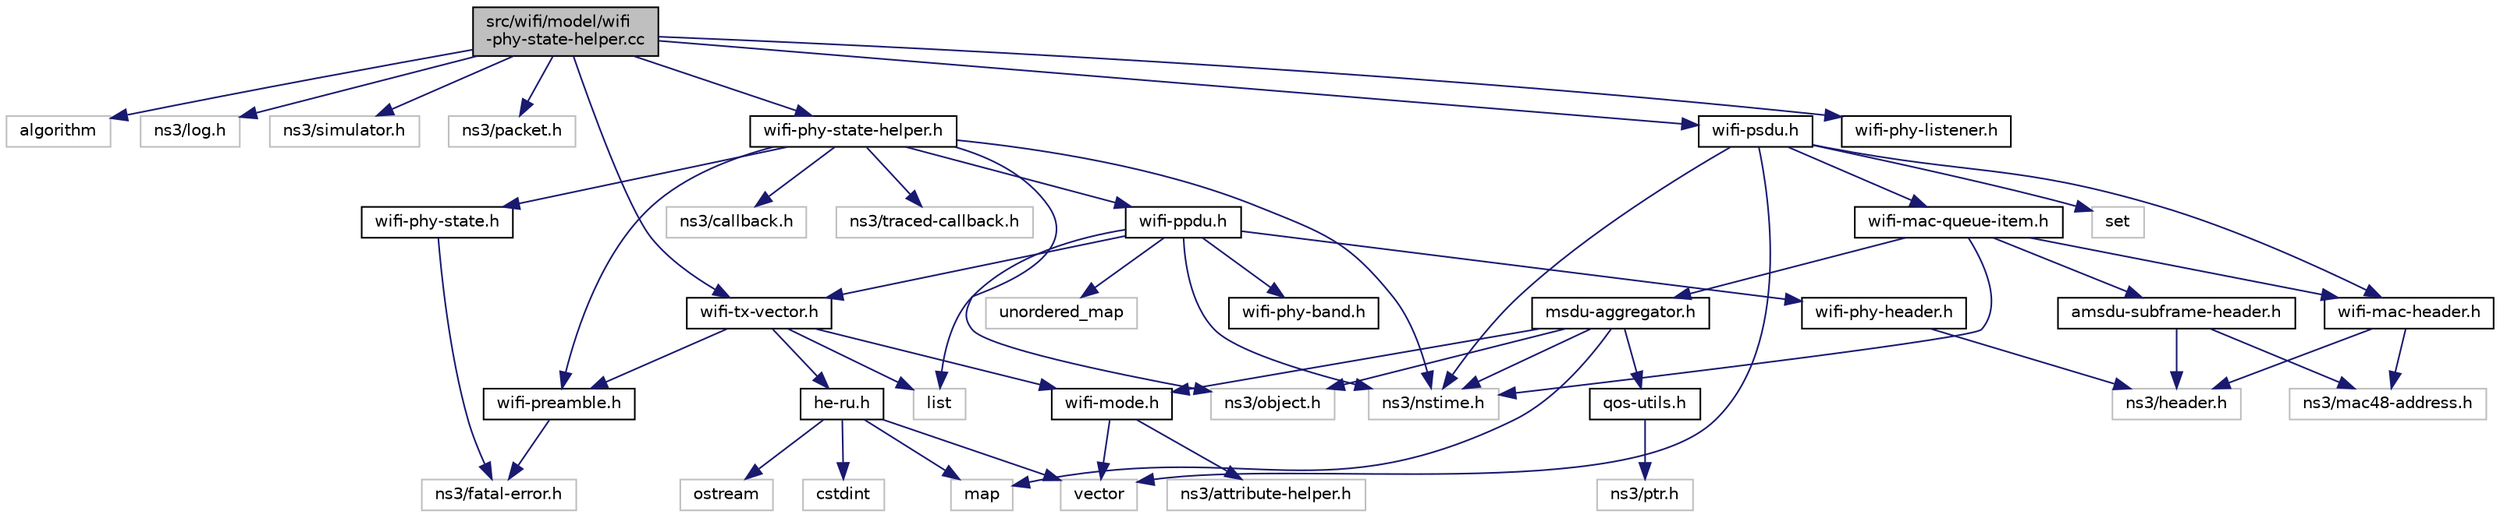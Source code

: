 digraph "src/wifi/model/wifi-phy-state-helper.cc"
{
 // LATEX_PDF_SIZE
  edge [fontname="Helvetica",fontsize="10",labelfontname="Helvetica",labelfontsize="10"];
  node [fontname="Helvetica",fontsize="10",shape=record];
  Node1 [label="src/wifi/model/wifi\l-phy-state-helper.cc",height=0.2,width=0.4,color="black", fillcolor="grey75", style="filled", fontcolor="black",tooltip=" "];
  Node1 -> Node2 [color="midnightblue",fontsize="10",style="solid",fontname="Helvetica"];
  Node2 [label="algorithm",height=0.2,width=0.4,color="grey75", fillcolor="white", style="filled",tooltip=" "];
  Node1 -> Node3 [color="midnightblue",fontsize="10",style="solid",fontname="Helvetica"];
  Node3 [label="ns3/log.h",height=0.2,width=0.4,color="grey75", fillcolor="white", style="filled",tooltip=" "];
  Node1 -> Node4 [color="midnightblue",fontsize="10",style="solid",fontname="Helvetica"];
  Node4 [label="ns3/simulator.h",height=0.2,width=0.4,color="grey75", fillcolor="white", style="filled",tooltip=" "];
  Node1 -> Node5 [color="midnightblue",fontsize="10",style="solid",fontname="Helvetica"];
  Node5 [label="ns3/packet.h",height=0.2,width=0.4,color="grey75", fillcolor="white", style="filled",tooltip=" "];
  Node1 -> Node6 [color="midnightblue",fontsize="10",style="solid",fontname="Helvetica"];
  Node6 [label="wifi-phy-state-helper.h",height=0.2,width=0.4,color="black", fillcolor="white", style="filled",URL="$wifi-phy-state-helper_8h.html",tooltip=" "];
  Node6 -> Node7 [color="midnightblue",fontsize="10",style="solid",fontname="Helvetica"];
  Node7 [label="ns3/object.h",height=0.2,width=0.4,color="grey75", fillcolor="white", style="filled",tooltip=" "];
  Node6 -> Node8 [color="midnightblue",fontsize="10",style="solid",fontname="Helvetica"];
  Node8 [label="ns3/callback.h",height=0.2,width=0.4,color="grey75", fillcolor="white", style="filled",tooltip=" "];
  Node6 -> Node9 [color="midnightblue",fontsize="10",style="solid",fontname="Helvetica"];
  Node9 [label="ns3/traced-callback.h",height=0.2,width=0.4,color="grey75", fillcolor="white", style="filled",tooltip=" "];
  Node6 -> Node10 [color="midnightblue",fontsize="10",style="solid",fontname="Helvetica"];
  Node10 [label="ns3/nstime.h",height=0.2,width=0.4,color="grey75", fillcolor="white", style="filled",tooltip=" "];
  Node6 -> Node11 [color="midnightblue",fontsize="10",style="solid",fontname="Helvetica"];
  Node11 [label="wifi-phy-state.h",height=0.2,width=0.4,color="black", fillcolor="white", style="filled",URL="$wifi-phy-state_8h.html",tooltip=" "];
  Node11 -> Node12 [color="midnightblue",fontsize="10",style="solid",fontname="Helvetica"];
  Node12 [label="ns3/fatal-error.h",height=0.2,width=0.4,color="grey75", fillcolor="white", style="filled",tooltip=" "];
  Node6 -> Node13 [color="midnightblue",fontsize="10",style="solid",fontname="Helvetica"];
  Node13 [label="wifi-preamble.h",height=0.2,width=0.4,color="black", fillcolor="white", style="filled",URL="$wifi-preamble_8h.html",tooltip=" "];
  Node13 -> Node12 [color="midnightblue",fontsize="10",style="solid",fontname="Helvetica"];
  Node6 -> Node14 [color="midnightblue",fontsize="10",style="solid",fontname="Helvetica"];
  Node14 [label="wifi-ppdu.h",height=0.2,width=0.4,color="black", fillcolor="white", style="filled",URL="$wifi-ppdu_8h.html",tooltip=" "];
  Node14 -> Node15 [color="midnightblue",fontsize="10",style="solid",fontname="Helvetica"];
  Node15 [label="list",height=0.2,width=0.4,color="grey75", fillcolor="white", style="filled",tooltip=" "];
  Node14 -> Node16 [color="midnightblue",fontsize="10",style="solid",fontname="Helvetica"];
  Node16 [label="unordered_map",height=0.2,width=0.4,color="grey75", fillcolor="white", style="filled",tooltip=" "];
  Node14 -> Node10 [color="midnightblue",fontsize="10",style="solid",fontname="Helvetica"];
  Node14 -> Node17 [color="midnightblue",fontsize="10",style="solid",fontname="Helvetica"];
  Node17 [label="wifi-tx-vector.h",height=0.2,width=0.4,color="black", fillcolor="white", style="filled",URL="$wifi-tx-vector_8h.html",tooltip=" "];
  Node17 -> Node15 [color="midnightblue",fontsize="10",style="solid",fontname="Helvetica"];
  Node17 -> Node18 [color="midnightblue",fontsize="10",style="solid",fontname="Helvetica"];
  Node18 [label="wifi-mode.h",height=0.2,width=0.4,color="black", fillcolor="white", style="filled",URL="$wifi-mode_8h.html",tooltip=" "];
  Node18 -> Node19 [color="midnightblue",fontsize="10",style="solid",fontname="Helvetica"];
  Node19 [label="vector",height=0.2,width=0.4,color="grey75", fillcolor="white", style="filled",tooltip=" "];
  Node18 -> Node20 [color="midnightblue",fontsize="10",style="solid",fontname="Helvetica"];
  Node20 [label="ns3/attribute-helper.h",height=0.2,width=0.4,color="grey75", fillcolor="white", style="filled",tooltip=" "];
  Node17 -> Node13 [color="midnightblue",fontsize="10",style="solid",fontname="Helvetica"];
  Node17 -> Node21 [color="midnightblue",fontsize="10",style="solid",fontname="Helvetica"];
  Node21 [label="he-ru.h",height=0.2,width=0.4,color="black", fillcolor="white", style="filled",URL="$he-ru_8h.html",tooltip=" "];
  Node21 -> Node22 [color="midnightblue",fontsize="10",style="solid",fontname="Helvetica"];
  Node22 [label="map",height=0.2,width=0.4,color="grey75", fillcolor="white", style="filled",tooltip=" "];
  Node21 -> Node19 [color="midnightblue",fontsize="10",style="solid",fontname="Helvetica"];
  Node21 -> Node23 [color="midnightblue",fontsize="10",style="solid",fontname="Helvetica"];
  Node23 [label="cstdint",height=0.2,width=0.4,color="grey75", fillcolor="white", style="filled",tooltip=" "];
  Node21 -> Node24 [color="midnightblue",fontsize="10",style="solid",fontname="Helvetica"];
  Node24 [label="ostream",height=0.2,width=0.4,color="grey75", fillcolor="white", style="filled",tooltip=" "];
  Node14 -> Node25 [color="midnightblue",fontsize="10",style="solid",fontname="Helvetica"];
  Node25 [label="wifi-phy-header.h",height=0.2,width=0.4,color="black", fillcolor="white", style="filled",URL="$wifi-phy-header_8h.html",tooltip=" "];
  Node25 -> Node26 [color="midnightblue",fontsize="10",style="solid",fontname="Helvetica"];
  Node26 [label="ns3/header.h",height=0.2,width=0.4,color="grey75", fillcolor="white", style="filled",tooltip=" "];
  Node14 -> Node27 [color="midnightblue",fontsize="10",style="solid",fontname="Helvetica"];
  Node27 [label="wifi-phy-band.h",height=0.2,width=0.4,color="black", fillcolor="white", style="filled",URL="$wifi-phy-band_8h.html",tooltip=" "];
  Node1 -> Node17 [color="midnightblue",fontsize="10",style="solid",fontname="Helvetica"];
  Node1 -> Node28 [color="midnightblue",fontsize="10",style="solid",fontname="Helvetica"];
  Node28 [label="wifi-phy-listener.h",height=0.2,width=0.4,color="black", fillcolor="white", style="filled",URL="$wifi-phy-listener_8h.html",tooltip=" "];
  Node1 -> Node29 [color="midnightblue",fontsize="10",style="solid",fontname="Helvetica"];
  Node29 [label="wifi-psdu.h",height=0.2,width=0.4,color="black", fillcolor="white", style="filled",URL="$wifi-psdu_8h.html",tooltip=" "];
  Node29 -> Node10 [color="midnightblue",fontsize="10",style="solid",fontname="Helvetica"];
  Node29 -> Node30 [color="midnightblue",fontsize="10",style="solid",fontname="Helvetica"];
  Node30 [label="wifi-mac-header.h",height=0.2,width=0.4,color="black", fillcolor="white", style="filled",URL="$wifi-mac-header_8h.html",tooltip=" "];
  Node30 -> Node26 [color="midnightblue",fontsize="10",style="solid",fontname="Helvetica"];
  Node30 -> Node31 [color="midnightblue",fontsize="10",style="solid",fontname="Helvetica"];
  Node31 [label="ns3/mac48-address.h",height=0.2,width=0.4,color="grey75", fillcolor="white", style="filled",tooltip=" "];
  Node29 -> Node32 [color="midnightblue",fontsize="10",style="solid",fontname="Helvetica"];
  Node32 [label="wifi-mac-queue-item.h",height=0.2,width=0.4,color="black", fillcolor="white", style="filled",URL="$wifi-mac-queue-item_8h.html",tooltip=" "];
  Node32 -> Node10 [color="midnightblue",fontsize="10",style="solid",fontname="Helvetica"];
  Node32 -> Node30 [color="midnightblue",fontsize="10",style="solid",fontname="Helvetica"];
  Node32 -> Node33 [color="midnightblue",fontsize="10",style="solid",fontname="Helvetica"];
  Node33 [label="msdu-aggregator.h",height=0.2,width=0.4,color="black", fillcolor="white", style="filled",URL="$msdu-aggregator_8h.html",tooltip=" "];
  Node33 -> Node7 [color="midnightblue",fontsize="10",style="solid",fontname="Helvetica"];
  Node33 -> Node10 [color="midnightblue",fontsize="10",style="solid",fontname="Helvetica"];
  Node33 -> Node18 [color="midnightblue",fontsize="10",style="solid",fontname="Helvetica"];
  Node33 -> Node34 [color="midnightblue",fontsize="10",style="solid",fontname="Helvetica"];
  Node34 [label="qos-utils.h",height=0.2,width=0.4,color="black", fillcolor="white", style="filled",URL="$qos-utils_8h.html",tooltip=" "];
  Node34 -> Node35 [color="midnightblue",fontsize="10",style="solid",fontname="Helvetica"];
  Node35 [label="ns3/ptr.h",height=0.2,width=0.4,color="grey75", fillcolor="white", style="filled",tooltip=" "];
  Node33 -> Node22 [color="midnightblue",fontsize="10",style="solid",fontname="Helvetica"];
  Node32 -> Node36 [color="midnightblue",fontsize="10",style="solid",fontname="Helvetica"];
  Node36 [label="amsdu-subframe-header.h",height=0.2,width=0.4,color="black", fillcolor="white", style="filled",URL="$amsdu-subframe-header_8h.html",tooltip=" "];
  Node36 -> Node26 [color="midnightblue",fontsize="10",style="solid",fontname="Helvetica"];
  Node36 -> Node31 [color="midnightblue",fontsize="10",style="solid",fontname="Helvetica"];
  Node29 -> Node19 [color="midnightblue",fontsize="10",style="solid",fontname="Helvetica"];
  Node29 -> Node37 [color="midnightblue",fontsize="10",style="solid",fontname="Helvetica"];
  Node37 [label="set",height=0.2,width=0.4,color="grey75", fillcolor="white", style="filled",tooltip=" "];
}
